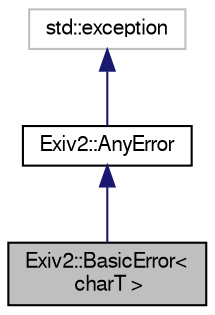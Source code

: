 digraph "Exiv2::BasicError&lt; charT &gt;"
{
  edge [fontname="FreeSans",fontsize="10",labelfontname="FreeSans",labelfontsize="10"];
  node [fontname="FreeSans",fontsize="10",shape=record];
  Node1 [label="Exiv2::BasicError\<\l charT \>",height=0.2,width=0.4,color="black", fillcolor="grey75", style="filled" fontcolor="black"];
  Node2 -> Node1 [dir="back",color="midnightblue",fontsize="10",style="solid",fontname="FreeSans"];
  Node2 [label="Exiv2::AnyError",height=0.2,width=0.4,color="black", fillcolor="white", style="filled",URL="$classExiv2_1_1AnyError.html",tooltip="Error class interface. Allows the definition and use of a hierarchy of error classes which can all be..."];
  Node3 -> Node2 [dir="back",color="midnightblue",fontsize="10",style="solid",fontname="FreeSans"];
  Node3 [label="std::exception",height=0.2,width=0.4,color="grey75", fillcolor="white", style="filled",tooltip="STL class. "];
}
